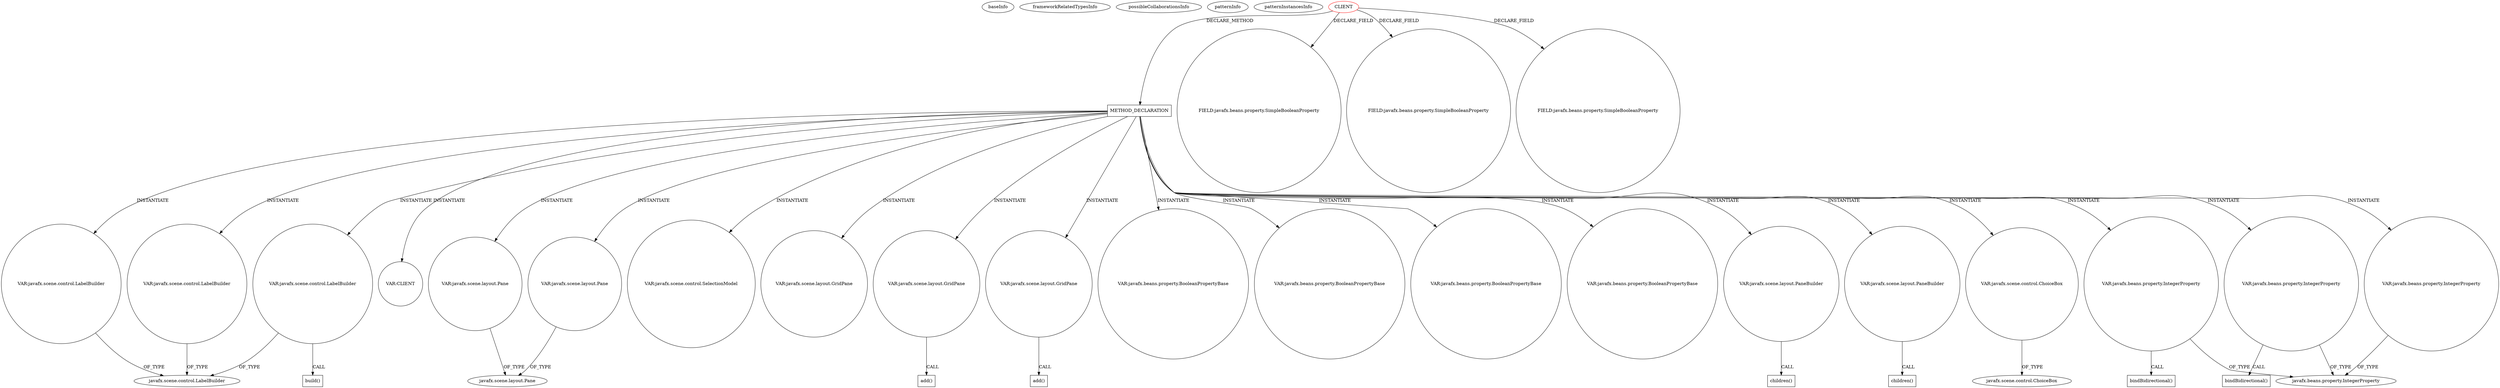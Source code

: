digraph {
baseInfo[graphId=3721,category="pattern",isAnonymous=false,possibleRelation=false]
frameworkRelatedTypesInfo[]
possibleCollaborationsInfo[]
patternInfo[frequency=2.0,patternRootClient=0]
patternInstancesInfo[0="SaiPradeepDandem-javafx2-gradient-builder~/SaiPradeepDandem-javafx2-gradient-builder/javafx2-gradient-builder-master/src/main/java/com/javafx/gradientbuilder/application/RadialSettingsLayout.java~RadialSettingsLayout~1170",1="SaiPradeepDandem-javafx2-gradient-builder~/SaiPradeepDandem-javafx2-gradient-builder/javafx2-gradient-builder-master/src/main/java/com/javafx/gradientbuilder/application/LinearSettingsLayout.java~LinearSettingsLayout~1172"]
87[label="javafx.scene.control.LabelBuilder",vertexType="FRAMEWORK_CLASS_TYPE",isFrameworkType=false]
635[label="VAR:javafx.scene.control.LabelBuilder",vertexType="VARIABLE_EXPRESION",isFrameworkType=false,shape=circle]
626[label="VAR:javafx.scene.control.LabelBuilder",vertexType="VARIABLE_EXPRESION",isFrameworkType=false,shape=circle]
726[label="VAR:javafx.scene.control.LabelBuilder",vertexType="VARIABLE_EXPRESION",isFrameworkType=false,shape=circle]
727[label="build()",vertexType="INSIDE_CALL",isFrameworkType=false,shape=box]
587[label="METHOD_DECLARATION",vertexType="CLIENT_METHOD_DECLARATION",isFrameworkType=false,shape=box]
0[label="CLIENT",vertexType="ROOT_CLIENT_CLASS_DECLARATION",isFrameworkType=false,color=red]
662[label="VAR:CLIENT",vertexType="VARIABLE_EXPRESION",isFrameworkType=false,shape=circle]
678[label="VAR:javafx.scene.layout.Pane",vertexType="VARIABLE_EXPRESION",isFrameworkType=false,shape=circle]
754[label="VAR:javafx.scene.layout.Pane",vertexType="VARIABLE_EXPRESION",isFrameworkType=false,shape=circle]
621[label="VAR:javafx.scene.control.SelectionModel",vertexType="VARIABLE_EXPRESION",isFrameworkType=false,shape=circle]
797[label="VAR:javafx.scene.layout.GridPane",vertexType="VARIABLE_EXPRESION",isFrameworkType=false,shape=circle]
788[label="VAR:javafx.scene.layout.GridPane",vertexType="VARIABLE_EXPRESION",isFrameworkType=false,shape=circle]
791[label="VAR:javafx.scene.layout.GridPane",vertexType="VARIABLE_EXPRESION",isFrameworkType=false,shape=circle]
718[label="VAR:javafx.beans.property.BooleanPropertyBase",vertexType="VARIABLE_EXPRESION",isFrameworkType=false,shape=circle]
740[label="VAR:javafx.beans.property.BooleanPropertyBase",vertexType="VARIABLE_EXPRESION",isFrameworkType=false,shape=circle]
641[label="VAR:javafx.beans.property.BooleanPropertyBase",vertexType="VARIABLE_EXPRESION",isFrameworkType=false,shape=circle]
664[label="VAR:javafx.beans.property.BooleanPropertyBase",vertexType="VARIABLE_EXPRESION",isFrameworkType=false,shape=circle]
22[label="FIELD:javafx.beans.property.SimpleBooleanProperty",vertexType="FIELD_DECLARATION",isFrameworkType=false,shape=circle]
18[label="FIELD:javafx.beans.property.SimpleBooleanProperty",vertexType="FIELD_DECLARATION",isFrameworkType=false,shape=circle]
20[label="FIELD:javafx.beans.property.SimpleBooleanProperty",vertexType="FIELD_DECLARATION",isFrameworkType=false,shape=circle]
789[label="add()",vertexType="INSIDE_CALL",isFrameworkType=false,shape=box]
792[label="add()",vertexType="INSIDE_CALL",isFrameworkType=false,shape=box]
771[label="VAR:javafx.scene.layout.PaneBuilder",vertexType="VARIABLE_EXPRESION",isFrameworkType=false,shape=circle]
772[label="children()",vertexType="INSIDE_CALL",isFrameworkType=false,shape=box]
696[label="VAR:javafx.scene.layout.PaneBuilder",vertexType="VARIABLE_EXPRESION",isFrameworkType=false,shape=circle]
697[label="children()",vertexType="INSIDE_CALL",isFrameworkType=false,shape=box]
123[label="javafx.scene.layout.Pane",vertexType="FRAMEWORK_CLASS_TYPE",isFrameworkType=false]
598[label="VAR:javafx.scene.control.ChoiceBox",vertexType="VARIABLE_EXPRESION",isFrameworkType=false,shape=circle]
27[label="javafx.scene.control.ChoiceBox",vertexType="FRAMEWORK_CLASS_TYPE",isFrameworkType=false]
745[label="VAR:javafx.beans.property.IntegerProperty",vertexType="VARIABLE_EXPRESION",isFrameworkType=false,shape=circle]
443[label="javafx.beans.property.IntegerProperty",vertexType="FRAMEWORK_CLASS_TYPE",isFrameworkType=false]
746[label="bindBidirectional()",vertexType="INSIDE_CALL",isFrameworkType=false,shape=box]
647[label="VAR:javafx.beans.property.IntegerProperty",vertexType="VARIABLE_EXPRESION",isFrameworkType=false,shape=circle]
648[label="bindBidirectional()",vertexType="INSIDE_CALL",isFrameworkType=false,shape=box]
723[label="VAR:javafx.beans.property.IntegerProperty",vertexType="VARIABLE_EXPRESION",isFrameworkType=false,shape=circle]
771->772[label="CALL"]
0->22[label="DECLARE_FIELD"]
0->18[label="DECLARE_FIELD"]
635->87[label="OF_TYPE"]
754->123[label="OF_TYPE"]
598->27[label="OF_TYPE"]
587->740[label="INSTANTIATE"]
0->587[label="DECLARE_METHOD"]
587->621[label="INSTANTIATE"]
587->797[label="INSTANTIATE"]
647->443[label="OF_TYPE"]
587->723[label="INSTANTIATE"]
587->664[label="INSTANTIATE"]
587->718[label="INSTANTIATE"]
587->788[label="INSTANTIATE"]
587->745[label="INSTANTIATE"]
587->754[label="INSTANTIATE"]
696->697[label="CALL"]
726->727[label="CALL"]
587->626[label="INSTANTIATE"]
647->648[label="CALL"]
788->789[label="CALL"]
0->20[label="DECLARE_FIELD"]
587->635[label="INSTANTIATE"]
587->726[label="INSTANTIATE"]
678->123[label="OF_TYPE"]
587->678[label="INSTANTIATE"]
587->696[label="INSTANTIATE"]
745->443[label="OF_TYPE"]
587->647[label="INSTANTIATE"]
745->746[label="CALL"]
791->792[label="CALL"]
587->791[label="INSTANTIATE"]
626->87[label="OF_TYPE"]
723->443[label="OF_TYPE"]
587->598[label="INSTANTIATE"]
587->771[label="INSTANTIATE"]
587->662[label="INSTANTIATE"]
587->641[label="INSTANTIATE"]
726->87[label="OF_TYPE"]
}
